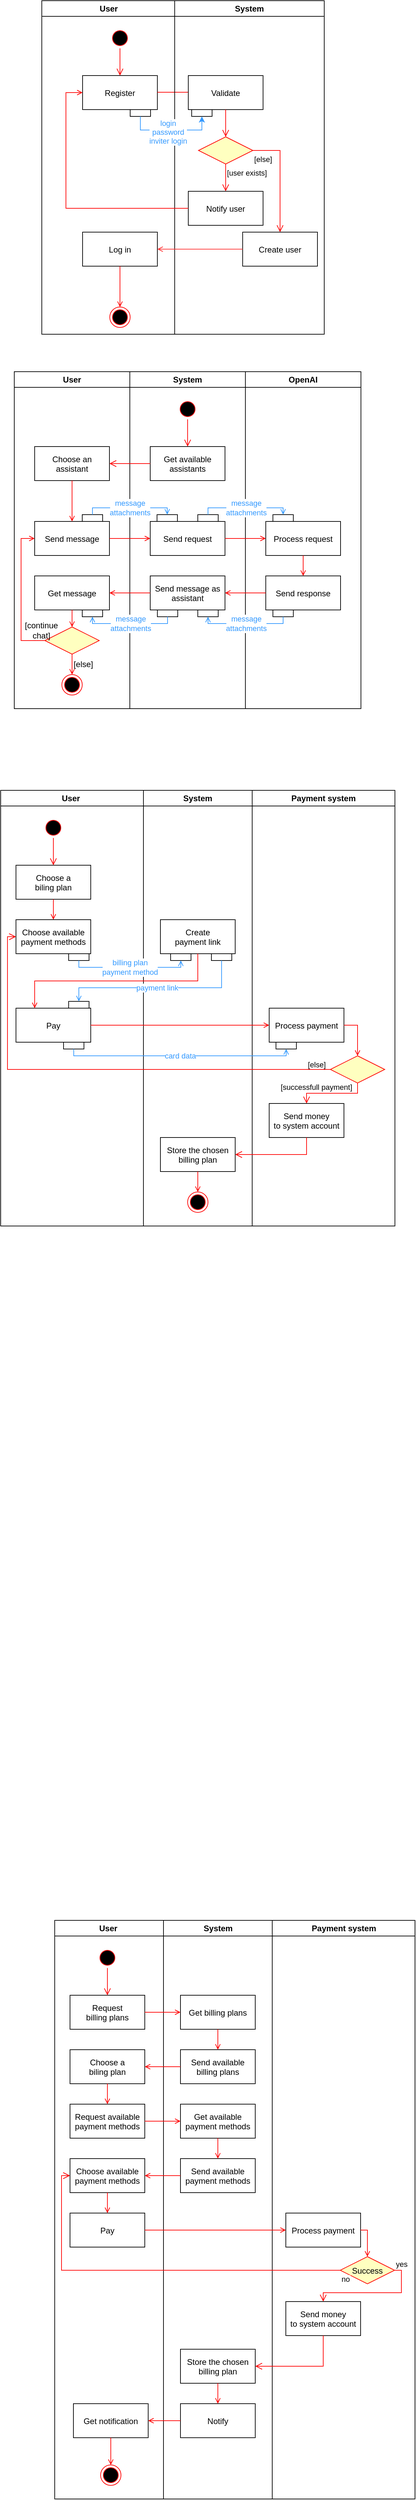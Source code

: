 <mxfile version="22.1.18" type="device">
  <diagram name="Page-1" id="e7e014a7-5840-1c2e-5031-d8a46d1fe8dd">
    <mxGraphModel dx="880" dy="-346" grid="1" gridSize="10" guides="1" tooltips="1" connect="1" arrows="1" fold="1" page="1" pageScale="1" pageWidth="1169" pageHeight="826" background="none" math="0" shadow="0">
      <root>
        <mxCell id="0" />
        <mxCell id="1" parent="0" />
        <mxCell id="gfUBth482DZoh4JY9FzU-120" value="User" style="swimlane;whiteSpace=wrap" parent="1" vertex="1">
          <mxGeometry x="220.5" y="860" width="195.5" height="490" as="geometry">
            <mxRectangle x="164.5" y="128" width="90" height="30" as="alternateBounds" />
          </mxGeometry>
        </mxCell>
        <mxCell id="gfUBth482DZoh4JY9FzU-121" value="" style="ellipse;shape=startState;fillColor=#000000;strokeColor=#ff0000;" parent="gfUBth482DZoh4JY9FzU-120" vertex="1">
          <mxGeometry x="100" y="40" width="30" height="30" as="geometry" />
        </mxCell>
        <mxCell id="gfUBth482DZoh4JY9FzU-122" value="" style="edgeStyle=elbowEdgeStyle;elbow=horizontal;verticalAlign=bottom;endArrow=open;endSize=8;strokeColor=#FF0000;endFill=1;rounded=0;exitX=0.5;exitY=1;exitDx=0;exitDy=0;" parent="gfUBth482DZoh4JY9FzU-120" source="gfUBth482DZoh4JY9FzU-121" target="gfUBth482DZoh4JY9FzU-123" edge="1">
          <mxGeometry x="100" y="40" as="geometry">
            <mxPoint x="115" y="110" as="targetPoint" />
          </mxGeometry>
        </mxCell>
        <mxCell id="gfUBth482DZoh4JY9FzU-123" value="Register" style="" parent="gfUBth482DZoh4JY9FzU-120" vertex="1">
          <mxGeometry x="60" y="110" width="110" height="50" as="geometry" />
        </mxCell>
        <mxCell id="gfUBth482DZoh4JY9FzU-124" value="Log in" style="" parent="gfUBth482DZoh4JY9FzU-120" vertex="1">
          <mxGeometry x="60" y="340" width="110" height="50" as="geometry" />
        </mxCell>
        <mxCell id="gfUBth482DZoh4JY9FzU-125" value="" style="endArrow=open;strokeColor=#FF0000;endFill=1;rounded=0;entryX=0;entryY=0.5;entryDx=0;entryDy=0;" parent="gfUBth482DZoh4JY9FzU-120" target="gfUBth482DZoh4JY9FzU-129" edge="1">
          <mxGeometry relative="1" as="geometry">
            <mxPoint x="170" y="134.5" as="sourcePoint" />
            <mxPoint x="300" y="134.5" as="targetPoint" />
            <Array as="points">
              <mxPoint x="235.5" y="134.5" />
            </Array>
          </mxGeometry>
        </mxCell>
        <mxCell id="gfUBth482DZoh4JY9FzU-126" value="" style="ellipse;shape=endState;fillColor=#000000;strokeColor=#ff0000" parent="gfUBth482DZoh4JY9FzU-120" vertex="1">
          <mxGeometry x="100" y="450" width="30" height="30" as="geometry" />
        </mxCell>
        <mxCell id="gfUBth482DZoh4JY9FzU-127" value="" style="endArrow=open;strokeColor=#FF0000;endFill=1;rounded=0;exitX=0.5;exitY=1;exitDx=0;exitDy=0;" parent="gfUBth482DZoh4JY9FzU-120" source="gfUBth482DZoh4JY9FzU-124" target="gfUBth482DZoh4JY9FzU-126" edge="1">
          <mxGeometry relative="1" as="geometry">
            <mxPoint x="115.5" y="420" as="sourcePoint" />
          </mxGeometry>
        </mxCell>
        <mxCell id="gfUBth482DZoh4JY9FzU-138" value="" style="rounded=0;whiteSpace=wrap;html=1;" parent="gfUBth482DZoh4JY9FzU-120" vertex="1">
          <mxGeometry x="130" y="160" width="30" height="10" as="geometry" />
        </mxCell>
        <mxCell id="gfUBth482DZoh4JY9FzU-128" value="System" style="swimlane;whiteSpace=wrap" parent="1" vertex="1">
          <mxGeometry x="416" y="860" width="220" height="490" as="geometry" />
        </mxCell>
        <mxCell id="gfUBth482DZoh4JY9FzU-129" value="Validate" style="" parent="gfUBth482DZoh4JY9FzU-128" vertex="1">
          <mxGeometry x="20" y="110" width="110" height="50" as="geometry" />
        </mxCell>
        <mxCell id="gfUBth482DZoh4JY9FzU-130" value="" style="rhombus;fillColor=#ffffc0;strokeColor=#ff0000;" parent="gfUBth482DZoh4JY9FzU-128" vertex="1">
          <mxGeometry x="35" y="200" width="80" height="40" as="geometry" />
        </mxCell>
        <mxCell id="gfUBth482DZoh4JY9FzU-131" value="[else]" style="edgeStyle=orthogonalEdgeStyle;elbow=horizontal;align=left;verticalAlign=top;endArrow=open;endSize=8;strokeColor=#FF0000;endFill=1;rounded=0;exitX=1;exitY=0.5;exitDx=0;exitDy=0;entryX=0.5;entryY=0;entryDx=0;entryDy=0;" parent="gfUBth482DZoh4JY9FzU-128" source="gfUBth482DZoh4JY9FzU-130" target="gfUBth482DZoh4JY9FzU-133" edge="1">
          <mxGeometry x="-1" relative="1" as="geometry">
            <mxPoint x="190" y="305" as="targetPoint" />
            <Array as="points">
              <mxPoint x="155" y="220" />
            </Array>
          </mxGeometry>
        </mxCell>
        <mxCell id="gfUBth482DZoh4JY9FzU-132" value="" style="edgeStyle=elbowEdgeStyle;elbow=horizontal;verticalAlign=bottom;endArrow=open;endSize=8;strokeColor=#FF0000;endFill=1;rounded=0;exitX=0.5;exitY=1;exitDx=0;exitDy=0;entryX=0.5;entryY=0;entryDx=0;entryDy=0;" parent="gfUBth482DZoh4JY9FzU-128" source="gfUBth482DZoh4JY9FzU-129" target="gfUBth482DZoh4JY9FzU-130" edge="1">
          <mxGeometry x="130" y="90" as="geometry">
            <mxPoint x="195.5" y="220" as="targetPoint" />
            <mxPoint x="147.5" y="135" as="sourcePoint" />
            <Array as="points" />
          </mxGeometry>
        </mxCell>
        <mxCell id="gfUBth482DZoh4JY9FzU-133" value="Create user" style="" parent="gfUBth482DZoh4JY9FzU-128" vertex="1">
          <mxGeometry x="100" y="340" width="110" height="50" as="geometry" />
        </mxCell>
        <mxCell id="gfUBth482DZoh4JY9FzU-134" value="[user exists]" style="edgeStyle=elbowEdgeStyle;elbow=horizontal;align=left;verticalAlign=top;endArrow=open;endSize=8;strokeColor=#FF0000;endFill=1;rounded=0;entryX=0.5;entryY=0;entryDx=0;entryDy=0;exitX=0.5;exitY=1;exitDx=0;exitDy=0;" parent="gfUBth482DZoh4JY9FzU-128" source="gfUBth482DZoh4JY9FzU-130" target="gfUBth482DZoh4JY9FzU-135" edge="1">
          <mxGeometry x="-1" relative="1" as="geometry">
            <mxPoint x="65.5" y="180" as="targetPoint" />
            <mxPoint x="85" y="280" as="sourcePoint" />
            <Array as="points">
              <mxPoint x="75" y="250" />
            </Array>
          </mxGeometry>
        </mxCell>
        <mxCell id="gfUBth482DZoh4JY9FzU-135" value="Notify user" style="" parent="gfUBth482DZoh4JY9FzU-128" vertex="1">
          <mxGeometry x="20" y="280" width="110" height="50" as="geometry" />
        </mxCell>
        <mxCell id="gfUBth482DZoh4JY9FzU-139" value="" style="rounded=0;whiteSpace=wrap;html=1;" parent="gfUBth482DZoh4JY9FzU-128" vertex="1">
          <mxGeometry x="25" y="160" width="30" height="10" as="geometry" />
        </mxCell>
        <mxCell id="gfUBth482DZoh4JY9FzU-137" style="edgeStyle=orthogonalEdgeStyle;rounded=0;orthogonalLoop=1;jettySize=auto;html=1;exitX=0;exitY=0.5;exitDx=0;exitDy=0;entryX=1;entryY=0.5;entryDx=0;entryDy=0;strokeColor=#FF3333;endArrow=open;endFill=0;" parent="1" source="gfUBth482DZoh4JY9FzU-133" target="gfUBth482DZoh4JY9FzU-124" edge="1">
          <mxGeometry relative="1" as="geometry" />
        </mxCell>
        <mxCell id="gfUBth482DZoh4JY9FzU-136" value="" style="edgeStyle=elbowEdgeStyle;elbow=horizontal;strokeColor=#FF0000;endArrow=open;endFill=1;rounded=0;exitX=0;exitY=0.5;exitDx=0;exitDy=0;entryX=0;entryY=0.5;entryDx=0;entryDy=0;" parent="1" source="gfUBth482DZoh4JY9FzU-135" target="gfUBth482DZoh4JY9FzU-123" edge="1">
          <mxGeometry width="100" height="100" relative="1" as="geometry">
            <mxPoint x="546.5" y="1180" as="sourcePoint" />
            <mxPoint x="416" y="1010" as="targetPoint" />
            <Array as="points">
              <mxPoint x="256" y="1070" />
            </Array>
          </mxGeometry>
        </mxCell>
        <mxCell id="gfUBth482DZoh4JY9FzU-141" value="" style="endArrow=classic;html=1;rounded=0;entryX=0.5;entryY=1;entryDx=0;entryDy=0;edgeStyle=orthogonalEdgeStyle;exitX=0.5;exitY=1;exitDx=0;exitDy=0;strokeColor=#3399FF;" parent="1" source="gfUBth482DZoh4JY9FzU-138" target="gfUBth482DZoh4JY9FzU-139" edge="1">
          <mxGeometry relative="1" as="geometry">
            <mxPoint x="390.5" y="1070" as="sourcePoint" />
            <mxPoint x="490.5" y="1070" as="targetPoint" />
            <Array as="points">
              <mxPoint x="366" y="1050" />
              <mxPoint x="456" y="1050" />
            </Array>
          </mxGeometry>
        </mxCell>
        <mxCell id="gfUBth482DZoh4JY9FzU-142" value="login&lt;br&gt;password&lt;br&gt;inviter login" style="edgeLabel;resizable=0;html=1;align=center;verticalAlign=middle;fontColor=#3399FF;" parent="gfUBth482DZoh4JY9FzU-141" connectable="0" vertex="1">
          <mxGeometry relative="1" as="geometry">
            <mxPoint x="-5" y="3" as="offset" />
          </mxGeometry>
        </mxCell>
        <mxCell id="gfUBth482DZoh4JY9FzU-149" value="User" style="swimlane;whiteSpace=wrap" parent="1" vertex="1">
          <mxGeometry x="180" y="1405" width="170" height="495" as="geometry">
            <mxRectangle x="164.5" y="128" width="90" height="30" as="alternateBounds" />
          </mxGeometry>
        </mxCell>
        <mxCell id="gfUBth482DZoh4JY9FzU-150" value="Choose an&#xa;assistant" style="" parent="gfUBth482DZoh4JY9FzU-149" vertex="1">
          <mxGeometry x="30" y="110" width="110" height="50" as="geometry" />
        </mxCell>
        <mxCell id="gfUBth482DZoh4JY9FzU-151" value="Send message" style="" parent="gfUBth482DZoh4JY9FzU-149" vertex="1">
          <mxGeometry x="30" y="220" width="110" height="50" as="geometry" />
        </mxCell>
        <mxCell id="gfUBth482DZoh4JY9FzU-152" value="" style="endArrow=open;strokeColor=#FF0000;endFill=1;rounded=0" parent="gfUBth482DZoh4JY9FzU-149" source="gfUBth482DZoh4JY9FzU-150" target="gfUBth482DZoh4JY9FzU-151" edge="1">
          <mxGeometry relative="1" as="geometry" />
        </mxCell>
        <mxCell id="gfUBth482DZoh4JY9FzU-153" value="Get message" style="" parent="gfUBth482DZoh4JY9FzU-149" vertex="1">
          <mxGeometry x="30" y="300" width="110" height="50" as="geometry" />
        </mxCell>
        <mxCell id="gfUBth482DZoh4JY9FzU-154" value="" style="endArrow=open;strokeColor=#FF0000;endFill=1;rounded=0;exitX=0;exitY=0.5;exitDx=0;exitDy=0;entryX=0;entryY=0.5;entryDx=0;entryDy=0;edgeStyle=orthogonalEdgeStyle;" parent="gfUBth482DZoh4JY9FzU-149" source="4h8BEqm_R4JHtVqycVa3-3" target="gfUBth482DZoh4JY9FzU-151" edge="1">
          <mxGeometry relative="1" as="geometry">
            <mxPoint x="215" y="380" as="sourcePoint" />
            <mxPoint x="5" y="380" as="targetPoint" />
            <Array as="points">
              <mxPoint x="10" y="395" />
              <mxPoint x="10" y="245" />
            </Array>
          </mxGeometry>
        </mxCell>
        <mxCell id="gfUBth482DZoh4JY9FzU-155" value="" style="ellipse;shape=endState;fillColor=#000000;strokeColor=#ff0000" parent="gfUBth482DZoh4JY9FzU-149" vertex="1">
          <mxGeometry x="70" y="445" width="30" height="30" as="geometry" />
        </mxCell>
        <mxCell id="gfUBth482DZoh4JY9FzU-156" value="" style="endArrow=open;strokeColor=#FF0000;endFill=1;rounded=0;exitX=0.5;exitY=1;exitDx=0;exitDy=0;entryX=0.5;entryY=0;entryDx=0;entryDy=0;" parent="gfUBth482DZoh4JY9FzU-149" source="gfUBth482DZoh4JY9FzU-153" target="4h8BEqm_R4JHtVqycVa3-3" edge="1">
          <mxGeometry relative="1" as="geometry">
            <mxPoint x="610" y="345" as="sourcePoint" />
            <mxPoint x="85" y="410" as="targetPoint" />
          </mxGeometry>
        </mxCell>
        <mxCell id="gfUBth482DZoh4JY9FzU-172" value="" style="rounded=0;whiteSpace=wrap;html=1;" parent="gfUBth482DZoh4JY9FzU-149" vertex="1">
          <mxGeometry x="100" y="210" width="30" height="10" as="geometry" />
        </mxCell>
        <mxCell id="gfUBth482DZoh4JY9FzU-179" value="" style="rounded=0;whiteSpace=wrap;html=1;" parent="gfUBth482DZoh4JY9FzU-149" vertex="1">
          <mxGeometry x="100" y="350" width="30" height="10" as="geometry" />
        </mxCell>
        <mxCell id="4h8BEqm_R4JHtVqycVa3-3" value="" style="rhombus;fillColor=#ffffc0;strokeColor=#ff0000;" parent="gfUBth482DZoh4JY9FzU-149" vertex="1">
          <mxGeometry x="45" y="375" width="80" height="40" as="geometry" />
        </mxCell>
        <mxCell id="4h8BEqm_R4JHtVqycVa3-4" value="[continue chat]" style="text;html=1;strokeColor=none;fillColor=none;align=center;verticalAlign=middle;whiteSpace=wrap;rounded=0;" parent="gfUBth482DZoh4JY9FzU-149" vertex="1">
          <mxGeometry x="10" y="365" width="60" height="30" as="geometry" />
        </mxCell>
        <mxCell id="4h8BEqm_R4JHtVqycVa3-5" value="&amp;nbsp;[else]" style="text;html=1;strokeColor=none;fillColor=none;align=center;verticalAlign=middle;whiteSpace=wrap;rounded=0;" parent="gfUBth482DZoh4JY9FzU-149" vertex="1">
          <mxGeometry x="70" y="415" width="60" height="30" as="geometry" />
        </mxCell>
        <mxCell id="4h8BEqm_R4JHtVqycVa3-6" value="" style="endArrow=open;strokeColor=#FF0000;endFill=1;rounded=0;exitX=0.5;exitY=1;exitDx=0;exitDy=0;entryX=0.5;entryY=0;entryDx=0;entryDy=0;" parent="gfUBth482DZoh4JY9FzU-149" source="4h8BEqm_R4JHtVqycVa3-3" target="gfUBth482DZoh4JY9FzU-155" edge="1">
          <mxGeometry relative="1" as="geometry">
            <mxPoint x="95" y="360" as="sourcePoint" />
            <mxPoint x="95" y="385" as="targetPoint" />
          </mxGeometry>
        </mxCell>
        <mxCell id="gfUBth482DZoh4JY9FzU-157" value="System" style="swimlane;whiteSpace=wrap" parent="1" vertex="1">
          <mxGeometry x="350" y="1405" width="170" height="495" as="geometry" />
        </mxCell>
        <mxCell id="gfUBth482DZoh4JY9FzU-158" value="" style="ellipse;shape=startState;fillColor=#000000;strokeColor=#ff0000;" parent="gfUBth482DZoh4JY9FzU-157" vertex="1">
          <mxGeometry x="70" y="40" width="30" height="30" as="geometry" />
        </mxCell>
        <mxCell id="gfUBth482DZoh4JY9FzU-159" value="" style="edgeStyle=elbowEdgeStyle;elbow=horizontal;verticalAlign=bottom;endArrow=open;endSize=8;strokeColor=#FF0000;endFill=1;rounded=0" parent="gfUBth482DZoh4JY9FzU-157" source="gfUBth482DZoh4JY9FzU-158" target="gfUBth482DZoh4JY9FzU-160" edge="1">
          <mxGeometry x="40" y="20" as="geometry">
            <mxPoint x="65" y="90" as="targetPoint" />
          </mxGeometry>
        </mxCell>
        <mxCell id="gfUBth482DZoh4JY9FzU-160" value="Get available&#xa;assistants" style="" parent="gfUBth482DZoh4JY9FzU-157" vertex="1">
          <mxGeometry x="30" y="110" width="110" height="50" as="geometry" />
        </mxCell>
        <mxCell id="gfUBth482DZoh4JY9FzU-161" value="Send request" style="" parent="gfUBth482DZoh4JY9FzU-157" vertex="1">
          <mxGeometry x="30" y="220" width="110" height="50" as="geometry" />
        </mxCell>
        <mxCell id="gfUBth482DZoh4JY9FzU-162" value="Send message as&#xa;assistant" style="" parent="gfUBth482DZoh4JY9FzU-157" vertex="1">
          <mxGeometry x="30" y="300" width="110" height="50" as="geometry" />
        </mxCell>
        <mxCell id="gfUBth482DZoh4JY9FzU-173" value="" style="rounded=0;whiteSpace=wrap;html=1;" parent="gfUBth482DZoh4JY9FzU-157" vertex="1">
          <mxGeometry x="40" y="210" width="30" height="10" as="geometry" />
        </mxCell>
        <mxCell id="gfUBth482DZoh4JY9FzU-174" value="" style="rounded=0;whiteSpace=wrap;html=1;" parent="gfUBth482DZoh4JY9FzU-157" vertex="1">
          <mxGeometry x="100" y="210" width="30" height="10" as="geometry" />
        </mxCell>
        <mxCell id="gfUBth482DZoh4JY9FzU-177" value="" style="rounded=0;whiteSpace=wrap;html=1;" parent="gfUBth482DZoh4JY9FzU-157" vertex="1">
          <mxGeometry x="100" y="350" width="30" height="10" as="geometry" />
        </mxCell>
        <mxCell id="gfUBth482DZoh4JY9FzU-178" value="" style="rounded=0;whiteSpace=wrap;html=1;" parent="gfUBth482DZoh4JY9FzU-157" vertex="1">
          <mxGeometry x="40.5" y="350" width="30" height="10" as="geometry" />
        </mxCell>
        <mxCell id="gfUBth482DZoh4JY9FzU-163" value="OpenAI" style="swimlane;whiteSpace=wrap" parent="1" vertex="1">
          <mxGeometry x="520" y="1405" width="170" height="495" as="geometry" />
        </mxCell>
        <mxCell id="gfUBth482DZoh4JY9FzU-164" value="Process request" style="" parent="gfUBth482DZoh4JY9FzU-163" vertex="1">
          <mxGeometry x="30" y="220" width="110" height="50" as="geometry" />
        </mxCell>
        <mxCell id="gfUBth482DZoh4JY9FzU-165" value="Send response" style="" parent="gfUBth482DZoh4JY9FzU-163" vertex="1">
          <mxGeometry x="30" y="300" width="110" height="50" as="geometry" />
        </mxCell>
        <mxCell id="gfUBth482DZoh4JY9FzU-166" value="" style="endArrow=open;strokeColor=#FF0000;endFill=1;rounded=0;exitX=0.5;exitY=1;exitDx=0;exitDy=0;" parent="gfUBth482DZoh4JY9FzU-163" source="gfUBth482DZoh4JY9FzU-164" edge="1">
          <mxGeometry relative="1" as="geometry">
            <mxPoint x="84.5" y="280" as="sourcePoint" />
            <mxPoint x="85" y="300" as="targetPoint" />
          </mxGeometry>
        </mxCell>
        <mxCell id="gfUBth482DZoh4JY9FzU-175" value="" style="rounded=0;whiteSpace=wrap;html=1;" parent="gfUBth482DZoh4JY9FzU-163" vertex="1">
          <mxGeometry x="40.5" y="210" width="30" height="10" as="geometry" />
        </mxCell>
        <mxCell id="gfUBth482DZoh4JY9FzU-176" value="" style="rounded=0;whiteSpace=wrap;html=1;" parent="gfUBth482DZoh4JY9FzU-163" vertex="1">
          <mxGeometry x="40.5" y="350" width="30" height="10" as="geometry" />
        </mxCell>
        <mxCell id="gfUBth482DZoh4JY9FzU-167" value="" style="endArrow=none;strokeColor=#FF0000;endFill=0;rounded=0;startArrow=open;startFill=0;entryX=0;entryY=0.5;entryDx=0;entryDy=0;exitX=1;exitY=0.5;exitDx=0;exitDy=0;" parent="1" source="gfUBth482DZoh4JY9FzU-153" target="gfUBth482DZoh4JY9FzU-162" edge="1">
          <mxGeometry relative="1" as="geometry" />
        </mxCell>
        <mxCell id="gfUBth482DZoh4JY9FzU-168" value="" style="edgeStyle=elbowEdgeStyle;elbow=horizontal;verticalAlign=bottom;endArrow=open;endSize=8;strokeColor=#FF0000;endFill=1;rounded=0;exitX=0;exitY=0.5;exitDx=0;exitDy=0;entryX=1;entryY=0.5;entryDx=0;entryDy=0;" parent="1" source="gfUBth482DZoh4JY9FzU-160" target="gfUBth482DZoh4JY9FzU-150" edge="1">
          <mxGeometry x="240" y="2200" as="geometry">
            <mxPoint x="340" y="1545" as="targetPoint" />
            <mxPoint x="265" y="1475" as="sourcePoint" />
          </mxGeometry>
        </mxCell>
        <mxCell id="gfUBth482DZoh4JY9FzU-169" value="" style="endArrow=open;strokeColor=#FF0000;endFill=1;rounded=0;exitX=1;exitY=0.5;exitDx=0;exitDy=0;entryX=0;entryY=0.5;entryDx=0;entryDy=0;" parent="1" source="gfUBth482DZoh4JY9FzU-151" target="gfUBth482DZoh4JY9FzU-161" edge="1">
          <mxGeometry relative="1" as="geometry" />
        </mxCell>
        <mxCell id="gfUBth482DZoh4JY9FzU-170" value="" style="endArrow=open;strokeColor=#FF0000;endFill=1;rounded=0;entryX=0;entryY=0.5;entryDx=0;entryDy=0;exitX=1;exitY=0.5;exitDx=0;exitDy=0;" parent="1" source="gfUBth482DZoh4JY9FzU-161" target="gfUBth482DZoh4JY9FzU-164" edge="1">
          <mxGeometry relative="1" as="geometry">
            <mxPoint x="580" y="1650" as="targetPoint" />
          </mxGeometry>
        </mxCell>
        <mxCell id="gfUBth482DZoh4JY9FzU-171" value="" style="endArrow=open;strokeColor=#FF0000;endFill=1;rounded=0;exitX=0;exitY=0.5;exitDx=0;exitDy=0;entryX=1;entryY=0.5;entryDx=0;entryDy=0;" parent="1" source="gfUBth482DZoh4JY9FzU-165" target="gfUBth482DZoh4JY9FzU-162" edge="1">
          <mxGeometry relative="1" as="geometry" />
        </mxCell>
        <mxCell id="gfUBth482DZoh4JY9FzU-182" value="" style="endArrow=open;html=1;rounded=0;endFill=0;strokeColor=#3399FF;edgeStyle=orthogonalEdgeStyle;exitX=0.5;exitY=0;exitDx=0;exitDy=0;entryX=0.5;entryY=0;entryDx=0;entryDy=0;" parent="1" source="gfUBth482DZoh4JY9FzU-172" target="gfUBth482DZoh4JY9FzU-173" edge="1">
          <mxGeometry relative="1" as="geometry">
            <mxPoint x="300.5" y="1585" as="sourcePoint" />
            <mxPoint x="400.5" y="1585" as="targetPoint" />
          </mxGeometry>
        </mxCell>
        <mxCell id="gfUBth482DZoh4JY9FzU-183" value="message&lt;br&gt;attachments" style="edgeLabel;resizable=0;html=1;align=center;verticalAlign=middle;fontColor=#3399FF;" parent="gfUBth482DZoh4JY9FzU-182" connectable="0" vertex="1">
          <mxGeometry relative="1" as="geometry" />
        </mxCell>
        <mxCell id="gfUBth482DZoh4JY9FzU-184" value="" style="endArrow=open;html=1;rounded=0;endFill=0;strokeColor=#3399FF;edgeStyle=orthogonalEdgeStyle;exitX=0.5;exitY=0;exitDx=0;exitDy=0;entryX=0.5;entryY=0;entryDx=0;entryDy=0;" parent="1" source="gfUBth482DZoh4JY9FzU-174" target="gfUBth482DZoh4JY9FzU-175" edge="1">
          <mxGeometry relative="1" as="geometry">
            <mxPoint x="465" y="1595" as="sourcePoint" />
            <mxPoint x="575" y="1595" as="targetPoint" />
          </mxGeometry>
        </mxCell>
        <mxCell id="gfUBth482DZoh4JY9FzU-185" value="message&lt;br&gt;attachments" style="edgeLabel;resizable=0;html=1;align=center;verticalAlign=middle;fontColor=#3399FF;" parent="gfUBth482DZoh4JY9FzU-184" connectable="0" vertex="1">
          <mxGeometry relative="1" as="geometry" />
        </mxCell>
        <mxCell id="gfUBth482DZoh4JY9FzU-186" value="" style="endArrow=none;html=1;rounded=0;endFill=0;strokeColor=#3399FF;edgeStyle=orthogonalEdgeStyle;startArrow=open;startFill=0;entryX=0.5;entryY=1;entryDx=0;entryDy=0;exitX=0.5;exitY=1;exitDx=0;exitDy=0;" parent="1" source="gfUBth482DZoh4JY9FzU-177" target="gfUBth482DZoh4JY9FzU-176" edge="1">
          <mxGeometry relative="1" as="geometry">
            <mxPoint x="470.5" y="1795" as="sourcePoint" />
            <mxPoint x="570.5" y="1795" as="targetPoint" />
          </mxGeometry>
        </mxCell>
        <mxCell id="gfUBth482DZoh4JY9FzU-187" value="message&lt;br&gt;attachments" style="edgeLabel;resizable=0;html=1;align=center;verticalAlign=middle;fontColor=#3399FF;" parent="gfUBth482DZoh4JY9FzU-186" connectable="0" vertex="1">
          <mxGeometry relative="1" as="geometry" />
        </mxCell>
        <mxCell id="gfUBth482DZoh4JY9FzU-180" value="" style="endArrow=none;html=1;rounded=0;endFill=0;strokeColor=#3399FF;edgeStyle=orthogonalEdgeStyle;startArrow=open;startFill=0;entryX=0.5;entryY=1;entryDx=0;entryDy=0;exitX=0.5;exitY=1;exitDx=0;exitDy=0;" parent="1" source="gfUBth482DZoh4JY9FzU-179" target="gfUBth482DZoh4JY9FzU-178" edge="1">
          <mxGeometry relative="1" as="geometry">
            <mxPoint x="290" y="1795" as="sourcePoint" />
            <mxPoint x="390" y="1795" as="targetPoint" />
          </mxGeometry>
        </mxCell>
        <mxCell id="gfUBth482DZoh4JY9FzU-181" value="message&lt;br&gt;attachments" style="edgeLabel;resizable=0;html=1;align=center;verticalAlign=middle;fontColor=#3399FF;" parent="gfUBth482DZoh4JY9FzU-180" connectable="0" vertex="1">
          <mxGeometry relative="1" as="geometry" />
        </mxCell>
        <mxCell id="gfUBth482DZoh4JY9FzU-259" value="User " style="swimlane;whiteSpace=wrap" parent="1" vertex="1">
          <mxGeometry x="239.5" y="3680" width="160" height="850" as="geometry">
            <mxRectangle x="164.5" y="128" width="90" height="30" as="alternateBounds" />
          </mxGeometry>
        </mxCell>
        <mxCell id="gfUBth482DZoh4JY9FzU-260" value="Request&#xa;billing plans" style="" parent="gfUBth482DZoh4JY9FzU-259" vertex="1">
          <mxGeometry x="22.5" y="110" width="110" height="50" as="geometry" />
        </mxCell>
        <mxCell id="gfUBth482DZoh4JY9FzU-261" value="Choose a&#xa;biling plan" style="" parent="gfUBth482DZoh4JY9FzU-259" vertex="1">
          <mxGeometry x="22.5" y="190" width="110" height="50" as="geometry" />
        </mxCell>
        <mxCell id="gfUBth482DZoh4JY9FzU-262" value="Request available&#xa;payment methods" style="" parent="gfUBth482DZoh4JY9FzU-259" vertex="1">
          <mxGeometry x="22.5" y="270" width="110" height="50" as="geometry" />
        </mxCell>
        <mxCell id="gfUBth482DZoh4JY9FzU-263" value="" style="endArrow=open;strokeColor=#FF0000;endFill=1;rounded=0" parent="gfUBth482DZoh4JY9FzU-259" source="gfUBth482DZoh4JY9FzU-261" target="gfUBth482DZoh4JY9FzU-262" edge="1">
          <mxGeometry relative="1" as="geometry" />
        </mxCell>
        <mxCell id="gfUBth482DZoh4JY9FzU-264" value="" style="edgeStyle=elbowEdgeStyle;elbow=horizontal;verticalAlign=bottom;endArrow=open;endSize=8;strokeColor=#FF0000;endFill=1;rounded=0;entryX=0.5;entryY=0;entryDx=0;entryDy=0;exitX=0.5;exitY=1;exitDx=0;exitDy=0;" parent="gfUBth482DZoh4JY9FzU-259" source="gfUBth482DZoh4JY9FzU-265" target="gfUBth482DZoh4JY9FzU-260" edge="1">
          <mxGeometry x="320" y="20" as="geometry">
            <mxPoint x="77.5" y="110" as="targetPoint" />
          </mxGeometry>
        </mxCell>
        <mxCell id="gfUBth482DZoh4JY9FzU-265" value="" style="ellipse;shape=startState;fillColor=#000000;strokeColor=#ff0000;" parent="gfUBth482DZoh4JY9FzU-259" vertex="1">
          <mxGeometry x="62.5" y="40" width="30" height="30" as="geometry" />
        </mxCell>
        <mxCell id="gfUBth482DZoh4JY9FzU-266" value="Choose available&#xa;payment methods" style="" parent="gfUBth482DZoh4JY9FzU-259" vertex="1">
          <mxGeometry x="22.5" y="350" width="110" height="50" as="geometry" />
        </mxCell>
        <mxCell id="gfUBth482DZoh4JY9FzU-267" value="Pay" style="" parent="gfUBth482DZoh4JY9FzU-259" vertex="1">
          <mxGeometry x="22.5" y="430" width="110" height="50" as="geometry" />
        </mxCell>
        <mxCell id="gfUBth482DZoh4JY9FzU-268" value="" style="endArrow=open;strokeColor=#FF0000;endFill=1;rounded=0;exitX=0.5;exitY=1;exitDx=0;exitDy=0;entryX=0.5;entryY=0;entryDx=0;entryDy=0;" parent="gfUBth482DZoh4JY9FzU-259" source="gfUBth482DZoh4JY9FzU-266" target="gfUBth482DZoh4JY9FzU-267" edge="1">
          <mxGeometry relative="1" as="geometry">
            <mxPoint x="87.5" y="250" as="sourcePoint" />
            <mxPoint x="87.5" y="280" as="targetPoint" />
          </mxGeometry>
        </mxCell>
        <mxCell id="gfUBth482DZoh4JY9FzU-269" value="Get notification" style="" parent="gfUBth482DZoh4JY9FzU-259" vertex="1">
          <mxGeometry x="27.5" y="710" width="110" height="50" as="geometry" />
        </mxCell>
        <mxCell id="gfUBth482DZoh4JY9FzU-270" value="" style="ellipse;shape=endState;fillColor=#000000;strokeColor=#ff0000" parent="gfUBth482DZoh4JY9FzU-259" vertex="1">
          <mxGeometry x="67.5" y="800" width="30" height="30" as="geometry" />
        </mxCell>
        <mxCell id="gfUBth482DZoh4JY9FzU-271" value="" style="endArrow=open;strokeColor=#FF0000;endFill=1;rounded=0;entryX=0.5;entryY=0;entryDx=0;entryDy=0;exitX=0.5;exitY=1;exitDx=0;exitDy=0;" parent="gfUBth482DZoh4JY9FzU-259" source="gfUBth482DZoh4JY9FzU-269" target="gfUBth482DZoh4JY9FzU-270" edge="1">
          <mxGeometry relative="1" as="geometry">
            <mxPoint x="77.5" y="780" as="sourcePoint" />
            <mxPoint x="82.5" y="820" as="targetPoint" />
          </mxGeometry>
        </mxCell>
        <mxCell id="gfUBth482DZoh4JY9FzU-272" value="System" style="swimlane;whiteSpace=wrap" parent="1" vertex="1">
          <mxGeometry x="399.5" y="3680" width="160" height="850" as="geometry" />
        </mxCell>
        <mxCell id="gfUBth482DZoh4JY9FzU-273" value="Get billing plans" style="" parent="gfUBth482DZoh4JY9FzU-272" vertex="1">
          <mxGeometry x="25" y="110" width="110" height="50" as="geometry" />
        </mxCell>
        <mxCell id="gfUBth482DZoh4JY9FzU-274" value="Send available&#xa;billing plans" style="" parent="gfUBth482DZoh4JY9FzU-272" vertex="1">
          <mxGeometry x="25" y="190" width="110" height="50" as="geometry" />
        </mxCell>
        <mxCell id="gfUBth482DZoh4JY9FzU-275" value="" style="endArrow=open;strokeColor=#FF0000;endFill=1;rounded=0" parent="gfUBth482DZoh4JY9FzU-272" source="gfUBth482DZoh4JY9FzU-273" target="gfUBth482DZoh4JY9FzU-274" edge="1">
          <mxGeometry relative="1" as="geometry" />
        </mxCell>
        <mxCell id="gfUBth482DZoh4JY9FzU-276" value="Get available&#xa;payment methods" style="" parent="gfUBth482DZoh4JY9FzU-272" vertex="1">
          <mxGeometry x="25" y="270" width="110" height="50" as="geometry" />
        </mxCell>
        <mxCell id="gfUBth482DZoh4JY9FzU-277" value="Send available&#xa;payment methods" style="" parent="gfUBth482DZoh4JY9FzU-272" vertex="1">
          <mxGeometry x="25" y="350" width="110" height="50" as="geometry" />
        </mxCell>
        <mxCell id="gfUBth482DZoh4JY9FzU-278" value="" style="endArrow=open;strokeColor=#FF0000;endFill=1;rounded=0;exitX=0.5;exitY=1;exitDx=0;exitDy=0;entryX=0.5;entryY=0;entryDx=0;entryDy=0;" parent="gfUBth482DZoh4JY9FzU-272" source="gfUBth482DZoh4JY9FzU-276" target="gfUBth482DZoh4JY9FzU-277" edge="1">
          <mxGeometry relative="1" as="geometry">
            <mxPoint x="-75" y="305" as="sourcePoint" />
            <mxPoint x="35" y="305" as="targetPoint" />
          </mxGeometry>
        </mxCell>
        <mxCell id="gfUBth482DZoh4JY9FzU-279" value="Store the chosen&#xa;billing plan" style="" parent="gfUBth482DZoh4JY9FzU-272" vertex="1">
          <mxGeometry x="25" y="630" width="110" height="50" as="geometry" />
        </mxCell>
        <mxCell id="gfUBth482DZoh4JY9FzU-280" value="Notify" style="" parent="gfUBth482DZoh4JY9FzU-272" vertex="1">
          <mxGeometry x="25" y="710" width="110" height="50" as="geometry" />
        </mxCell>
        <mxCell id="gfUBth482DZoh4JY9FzU-281" value="" style="endArrow=open;strokeColor=#FF0000;endFill=1;rounded=0;exitX=0.5;exitY=1;exitDx=0;exitDy=0;entryX=0.5;entryY=0;entryDx=0;entryDy=0;" parent="gfUBth482DZoh4JY9FzU-272" source="gfUBth482DZoh4JY9FzU-279" target="gfUBth482DZoh4JY9FzU-280" edge="1">
          <mxGeometry relative="1" as="geometry">
            <mxPoint x="90" y="330" as="sourcePoint" />
            <mxPoint x="90" y="355" as="targetPoint" />
          </mxGeometry>
        </mxCell>
        <mxCell id="gfUBth482DZoh4JY9FzU-282" value="" style="endArrow=none;strokeColor=#FF0000;endFill=0;rounded=0;exitX=1;exitY=0.5;exitDx=0;exitDy=0;entryX=0;entryY=0.5;entryDx=0;entryDy=0;startArrow=open;startFill=0;" parent="1" source="gfUBth482DZoh4JY9FzU-261" target="gfUBth482DZoh4JY9FzU-274" edge="1">
          <mxGeometry relative="1" as="geometry" />
        </mxCell>
        <mxCell id="gfUBth482DZoh4JY9FzU-283" value="" style="edgeStyle=elbowEdgeStyle;elbow=horizontal;strokeColor=#FF0000;endArrow=open;endFill=1;rounded=0;entryX=0;entryY=0.5;entryDx=0;entryDy=0;exitX=1;exitY=0.5;exitDx=0;exitDy=0;" parent="1" source="gfUBth482DZoh4JY9FzU-260" target="gfUBth482DZoh4JY9FzU-273" edge="1">
          <mxGeometry width="100" height="100" relative="1" as="geometry">
            <mxPoint x="399.5" y="3970" as="sourcePoint" />
            <mxPoint x="499.5" y="3870" as="targetPoint" />
            <Array as="points" />
          </mxGeometry>
        </mxCell>
        <mxCell id="gfUBth482DZoh4JY9FzU-284" value="" style="endArrow=open;strokeColor=#FF0000;endFill=1;rounded=0;exitX=1;exitY=0.5;exitDx=0;exitDy=0;entryX=0;entryY=0.5;entryDx=0;entryDy=0;" parent="1" source="gfUBth482DZoh4JY9FzU-262" target="gfUBth482DZoh4JY9FzU-276" edge="1">
          <mxGeometry relative="1" as="geometry" />
        </mxCell>
        <mxCell id="gfUBth482DZoh4JY9FzU-285" value="Payment system" style="swimlane;whiteSpace=wrap" parent="1" vertex="1">
          <mxGeometry x="559.5" y="3680" width="210" height="850" as="geometry" />
        </mxCell>
        <mxCell id="gfUBth482DZoh4JY9FzU-290" value="Success" style="rhombus;fillColor=#ffffc0;strokeColor=#ff0000;" parent="gfUBth482DZoh4JY9FzU-285" vertex="1">
          <mxGeometry x="100" y="494" width="80" height="40" as="geometry" />
        </mxCell>
        <mxCell id="gfUBth482DZoh4JY9FzU-291" value="yes" style="edgeStyle=orthogonalEdgeStyle;elbow=horizontal;align=left;verticalAlign=bottom;endArrow=open;endSize=8;strokeColor=#FF0000;exitX=1;exitY=0.5;endFill=1;rounded=0;exitDx=0;exitDy=0;entryX=0.5;entryY=0;entryDx=0;entryDy=0;" parent="gfUBth482DZoh4JY9FzU-285" source="gfUBth482DZoh4JY9FzU-290" target="gfUBth482DZoh4JY9FzU-296" edge="1">
          <mxGeometry x="-1" relative="1" as="geometry">
            <mxPoint x="250" y="690" as="targetPoint" />
          </mxGeometry>
        </mxCell>
        <mxCell id="gfUBth482DZoh4JY9FzU-294" value="Process payment" style="" parent="gfUBth482DZoh4JY9FzU-285" vertex="1">
          <mxGeometry x="20" y="430" width="110" height="50" as="geometry" />
        </mxCell>
        <mxCell id="gfUBth482DZoh4JY9FzU-295" value="" style="endArrow=open;strokeColor=#FF0000;endFill=1;rounded=0;exitX=1;exitY=0.5;exitDx=0;exitDy=0;entryX=0.5;entryY=0;entryDx=0;entryDy=0;edgeStyle=orthogonalEdgeStyle;" parent="gfUBth482DZoh4JY9FzU-285" source="gfUBth482DZoh4JY9FzU-294" target="gfUBth482DZoh4JY9FzU-290" edge="1">
          <mxGeometry relative="1" as="geometry">
            <mxPoint x="-360" y="465" as="sourcePoint" />
            <mxPoint x="30" y="465" as="targetPoint" />
          </mxGeometry>
        </mxCell>
        <mxCell id="gfUBth482DZoh4JY9FzU-296" value="Send money&#xa;to system account" style="" parent="gfUBth482DZoh4JY9FzU-285" vertex="1">
          <mxGeometry x="20" y="560" width="110" height="50" as="geometry" />
        </mxCell>
        <mxCell id="gfUBth482DZoh4JY9FzU-297" value="" style="endArrow=open;strokeColor=#FF0000;endFill=1;rounded=0;exitX=1;exitY=0.5;exitDx=0;exitDy=0;entryX=0;entryY=0.5;entryDx=0;entryDy=0;" parent="1" source="gfUBth482DZoh4JY9FzU-267" target="gfUBth482DZoh4JY9FzU-294" edge="1">
          <mxGeometry relative="1" as="geometry">
            <mxPoint x="479.5" y="4134.5" as="sourcePoint" />
            <mxPoint x="589.5" y="4134.5" as="targetPoint" />
          </mxGeometry>
        </mxCell>
        <mxCell id="gfUBth482DZoh4JY9FzU-298" value="no" style="edgeStyle=orthogonalEdgeStyle;elbow=horizontal;align=left;verticalAlign=top;endArrow=open;endSize=8;strokeColor=#FF0000;endFill=1;rounded=0;exitX=0;exitY=0.5;exitDx=0;exitDy=0;entryX=0;entryY=0.5;entryDx=0;entryDy=0;" parent="1" source="gfUBth482DZoh4JY9FzU-290" target="gfUBth482DZoh4JY9FzU-266" edge="1">
          <mxGeometry x="-1" relative="1" as="geometry">
            <mxPoint x="439.5" y="4210" as="targetPoint" />
            <Array as="points">
              <mxPoint x="249.5" y="4194" />
              <mxPoint x="249.5" y="4055" />
            </Array>
          </mxGeometry>
        </mxCell>
        <mxCell id="gfUBth482DZoh4JY9FzU-299" value="" style="edgeStyle=orthogonalEdgeStyle;elbow=horizontal;align=left;verticalAlign=top;endArrow=open;endSize=8;strokeColor=#FF0000;endFill=1;rounded=0;entryX=1;entryY=0.5;entryDx=0;entryDy=0;exitX=0.5;exitY=1;exitDx=0;exitDy=0;" parent="1" source="gfUBth482DZoh4JY9FzU-296" target="gfUBth482DZoh4JY9FzU-279" edge="1">
          <mxGeometry x="-1" relative="1" as="geometry">
            <mxPoint x="939.5" y="4315" as="targetPoint" />
            <mxPoint x="929.5" y="4204" as="sourcePoint" />
          </mxGeometry>
        </mxCell>
        <mxCell id="gfUBth482DZoh4JY9FzU-300" value="" style="endArrow=none;strokeColor=#FF0000;endFill=0;rounded=0;exitX=1;exitY=0.5;exitDx=0;exitDy=0;entryX=0;entryY=0.5;entryDx=0;entryDy=0;startArrow=open;startFill=0;" parent="1" source="gfUBth482DZoh4JY9FzU-269" target="gfUBth482DZoh4JY9FzU-280" edge="1">
          <mxGeometry relative="1" as="geometry">
            <mxPoint x="434.5" y="4414.5" as="sourcePoint" />
            <mxPoint x="544.5" y="4414.5" as="targetPoint" />
          </mxGeometry>
        </mxCell>
        <mxCell id="gfUBth482DZoh4JY9FzU-301" value="" style="endArrow=none;strokeColor=#FF0000;endFill=0;rounded=0;exitX=1;exitY=0.5;exitDx=0;exitDy=0;entryX=0;entryY=0.5;entryDx=0;entryDy=0;startArrow=open;startFill=0;" parent="1" source="gfUBth482DZoh4JY9FzU-266" target="gfUBth482DZoh4JY9FzU-277" edge="1">
          <mxGeometry relative="1" as="geometry">
            <mxPoint x="429.5" y="4050" as="sourcePoint" />
            <mxPoint x="539.5" y="4050" as="targetPoint" />
          </mxGeometry>
        </mxCell>
        <mxCell id="gfUBth482DZoh4JY9FzU-343" value="User " style="swimlane;whiteSpace=wrap" parent="1" vertex="1">
          <mxGeometry x="160" y="2020" width="210" height="640" as="geometry">
            <mxRectangle x="164.5" y="128" width="90" height="30" as="alternateBounds" />
          </mxGeometry>
        </mxCell>
        <mxCell id="gfUBth482DZoh4JY9FzU-344" value="Choose a&#xa;biling plan" style="" parent="gfUBth482DZoh4JY9FzU-343" vertex="1">
          <mxGeometry x="22.5" y="110" width="110" height="50" as="geometry" />
        </mxCell>
        <mxCell id="gfUBth482DZoh4JY9FzU-345" value="" style="endArrow=open;strokeColor=#FF0000;endFill=1;rounded=0" parent="gfUBth482DZoh4JY9FzU-343" source="gfUBth482DZoh4JY9FzU-344" target="gfUBth482DZoh4JY9FzU-348" edge="1">
          <mxGeometry relative="1" as="geometry">
            <mxPoint x="77.5" y="270" as="targetPoint" />
          </mxGeometry>
        </mxCell>
        <mxCell id="gfUBth482DZoh4JY9FzU-346" value="" style="edgeStyle=elbowEdgeStyle;elbow=horizontal;verticalAlign=bottom;endArrow=open;endSize=8;strokeColor=#FF0000;endFill=1;rounded=0;entryX=0.5;entryY=0;entryDx=0;entryDy=0;exitX=0.5;exitY=1;exitDx=0;exitDy=0;" parent="gfUBth482DZoh4JY9FzU-343" source="gfUBth482DZoh4JY9FzU-347" target="gfUBth482DZoh4JY9FzU-344" edge="1">
          <mxGeometry x="320" y="20" as="geometry">
            <mxPoint x="77.5" y="110" as="targetPoint" />
          </mxGeometry>
        </mxCell>
        <mxCell id="gfUBth482DZoh4JY9FzU-347" value="" style="ellipse;shape=startState;fillColor=#000000;strokeColor=#ff0000;" parent="gfUBth482DZoh4JY9FzU-343" vertex="1">
          <mxGeometry x="62.5" y="40" width="30" height="30" as="geometry" />
        </mxCell>
        <mxCell id="gfUBth482DZoh4JY9FzU-348" value="Choose available&#xa;payment methods" style="" parent="gfUBth482DZoh4JY9FzU-343" vertex="1">
          <mxGeometry x="22.5" y="190" width="110" height="50" as="geometry" />
        </mxCell>
        <mxCell id="gfUBth482DZoh4JY9FzU-349" value="Pay" style="" parent="gfUBth482DZoh4JY9FzU-343" vertex="1">
          <mxGeometry x="22.5" y="320" width="110" height="50" as="geometry" />
        </mxCell>
        <mxCell id="gfUBth482DZoh4JY9FzU-366" value="" style="rounded=0;whiteSpace=wrap;html=1;" parent="gfUBth482DZoh4JY9FzU-343" vertex="1">
          <mxGeometry x="92.5" y="370" width="30" height="10" as="geometry" />
        </mxCell>
        <mxCell id="FpKJ4XtCi8fEJvp_Muv7-2" value="" style="rounded=0;whiteSpace=wrap;html=1;" parent="gfUBth482DZoh4JY9FzU-343" vertex="1">
          <mxGeometry x="100" y="240" width="30" height="10" as="geometry" />
        </mxCell>
        <mxCell id="FpKJ4XtCi8fEJvp_Muv7-8" value="" style="rounded=0;whiteSpace=wrap;html=1;" parent="gfUBth482DZoh4JY9FzU-343" vertex="1">
          <mxGeometry x="100" y="310" width="30" height="10" as="geometry" />
        </mxCell>
        <mxCell id="gfUBth482DZoh4JY9FzU-351" value="System" style="swimlane;whiteSpace=wrap" parent="1" vertex="1">
          <mxGeometry x="370" y="2020" width="160" height="640" as="geometry" />
        </mxCell>
        <mxCell id="gfUBth482DZoh4JY9FzU-352" value="Store the chosen&#xa;billing plan" style="" parent="gfUBth482DZoh4JY9FzU-351" vertex="1">
          <mxGeometry x="25" y="510" width="110" height="50" as="geometry" />
        </mxCell>
        <mxCell id="gfUBth482DZoh4JY9FzU-353" value="" style="ellipse;shape=endState;fillColor=#000000;strokeColor=#ff0000" parent="gfUBth482DZoh4JY9FzU-351" vertex="1">
          <mxGeometry x="65" y="590" width="30" height="30" as="geometry" />
        </mxCell>
        <mxCell id="gfUBth482DZoh4JY9FzU-354" value="" style="endArrow=open;strokeColor=#FF0000;endFill=1;rounded=0;entryX=0.5;entryY=0;entryDx=0;entryDy=0;exitX=0.5;exitY=1;exitDx=0;exitDy=0;" parent="gfUBth482DZoh4JY9FzU-351" source="gfUBth482DZoh4JY9FzU-352" target="gfUBth482DZoh4JY9FzU-353" edge="1">
          <mxGeometry relative="1" as="geometry">
            <mxPoint x="-67.5" y="830" as="sourcePoint" />
            <mxPoint x="-62.5" y="870" as="targetPoint" />
          </mxGeometry>
        </mxCell>
        <mxCell id="FpKJ4XtCi8fEJvp_Muv7-1" value="Create &#xa;payment link" style="" parent="gfUBth482DZoh4JY9FzU-351" vertex="1">
          <mxGeometry x="25" y="190" width="110" height="50" as="geometry" />
        </mxCell>
        <mxCell id="FpKJ4XtCi8fEJvp_Muv7-3" value="" style="rounded=0;whiteSpace=wrap;html=1;" parent="gfUBth482DZoh4JY9FzU-351" vertex="1">
          <mxGeometry x="40" y="240" width="30" height="10" as="geometry" />
        </mxCell>
        <mxCell id="FpKJ4XtCi8fEJvp_Muv7-7" value="" style="rounded=0;whiteSpace=wrap;html=1;" parent="gfUBth482DZoh4JY9FzU-351" vertex="1">
          <mxGeometry x="100" y="240" width="30" height="10" as="geometry" />
        </mxCell>
        <mxCell id="gfUBth482DZoh4JY9FzU-355" value="Payment system" style="swimlane;whiteSpace=wrap" parent="1" vertex="1">
          <mxGeometry x="530" y="2020" width="210" height="640" as="geometry" />
        </mxCell>
        <mxCell id="gfUBth482DZoh4JY9FzU-356" value="" style="rhombus;fillColor=#ffffc0;strokeColor=#ff0000;" parent="gfUBth482DZoh4JY9FzU-355" vertex="1">
          <mxGeometry x="115" y="390" width="80" height="40" as="geometry" />
        </mxCell>
        <mxCell id="gfUBth482DZoh4JY9FzU-357" value="[successfull payment]" style="edgeStyle=elbowEdgeStyle;align=left;verticalAlign=bottom;endArrow=open;endSize=8;strokeColor=#FF0000;exitX=0.5;exitY=1;endFill=1;rounded=0;exitDx=0;exitDy=0;entryX=0.5;entryY=0;entryDx=0;entryDy=0;elbow=vertical;" parent="gfUBth482DZoh4JY9FzU-355" source="gfUBth482DZoh4JY9FzU-356" target="gfUBth482DZoh4JY9FzU-360" edge="1">
          <mxGeometry x="0.714" y="-40" relative="1" as="geometry">
            <mxPoint x="80" y="451" as="targetPoint" />
            <mxPoint x="155" y="431" as="sourcePoint" />
            <mxPoint as="offset" />
          </mxGeometry>
        </mxCell>
        <mxCell id="gfUBth482DZoh4JY9FzU-358" value="Process payment" style="" parent="gfUBth482DZoh4JY9FzU-355" vertex="1">
          <mxGeometry x="25" y="320" width="110" height="50" as="geometry" />
        </mxCell>
        <mxCell id="gfUBth482DZoh4JY9FzU-359" value="" style="endArrow=open;strokeColor=#FF0000;endFill=1;rounded=0;exitX=1;exitY=0.5;exitDx=0;exitDy=0;entryX=0.5;entryY=0;entryDx=0;entryDy=0;edgeStyle=orthogonalEdgeStyle;" parent="gfUBth482DZoh4JY9FzU-355" source="gfUBth482DZoh4JY9FzU-358" target="gfUBth482DZoh4JY9FzU-356" edge="1">
          <mxGeometry relative="1" as="geometry">
            <mxPoint x="-345" y="515" as="sourcePoint" />
            <mxPoint x="45" y="515" as="targetPoint" />
          </mxGeometry>
        </mxCell>
        <mxCell id="gfUBth482DZoh4JY9FzU-360" value="Send money&#xa;to system account" style="" parent="gfUBth482DZoh4JY9FzU-355" vertex="1">
          <mxGeometry x="25" y="460" width="110" height="50" as="geometry" />
        </mxCell>
        <mxCell id="gfUBth482DZoh4JY9FzU-367" value="" style="rounded=0;whiteSpace=wrap;html=1;" parent="gfUBth482DZoh4JY9FzU-355" vertex="1">
          <mxGeometry x="35" y="370" width="30" height="10" as="geometry" />
        </mxCell>
        <mxCell id="gfUBth482DZoh4JY9FzU-361" value="" style="endArrow=open;strokeColor=#FF0000;endFill=1;rounded=0;exitX=1;exitY=0.5;exitDx=0;exitDy=0;entryX=0;entryY=0.5;entryDx=0;entryDy=0;" parent="1" source="gfUBth482DZoh4JY9FzU-349" target="gfUBth482DZoh4JY9FzU-358" edge="1">
          <mxGeometry relative="1" as="geometry">
            <mxPoint x="400" y="2474.5" as="sourcePoint" />
            <mxPoint x="510" y="2474.5" as="targetPoint" />
          </mxGeometry>
        </mxCell>
        <mxCell id="gfUBth482DZoh4JY9FzU-362" value="[else]" style="edgeStyle=orthogonalEdgeStyle;elbow=horizontal;align=left;verticalAlign=top;endArrow=open;endSize=8;strokeColor=#FF0000;endFill=1;rounded=0;exitX=0;exitY=0.5;exitDx=0;exitDy=0;entryX=0;entryY=0.5;entryDx=0;entryDy=0;" parent="1" source="gfUBth482DZoh4JY9FzU-356" target="gfUBth482DZoh4JY9FzU-348" edge="1">
          <mxGeometry x="-0.897" y="-20" relative="1" as="geometry">
            <mxPoint x="360" y="2550" as="targetPoint" />
            <Array as="points">
              <mxPoint x="170" y="2430" />
              <mxPoint x="170" y="2235" />
            </Array>
            <mxPoint as="offset" />
          </mxGeometry>
        </mxCell>
        <mxCell id="gfUBth482DZoh4JY9FzU-363" value="" style="edgeStyle=orthogonalEdgeStyle;elbow=horizontal;align=left;verticalAlign=top;endArrow=open;endSize=8;strokeColor=#FF0000;endFill=1;rounded=0;entryX=1;entryY=0.5;entryDx=0;entryDy=0;exitX=0.5;exitY=1;exitDx=0;exitDy=0;" parent="1" source="gfUBth482DZoh4JY9FzU-360" target="gfUBth482DZoh4JY9FzU-352" edge="1">
          <mxGeometry x="-1" relative="1" as="geometry">
            <mxPoint x="865" y="2705" as="targetPoint" />
            <mxPoint x="855" y="2594" as="sourcePoint" />
          </mxGeometry>
        </mxCell>
        <mxCell id="gfUBth482DZoh4JY9FzU-368" value="" style="endArrow=none;html=1;rounded=0;endFill=0;strokeColor=#3399FF;edgeStyle=orthogonalEdgeStyle;startArrow=open;startFill=0;entryX=0.5;entryY=1;entryDx=0;entryDy=0;exitX=0.5;exitY=1;exitDx=0;exitDy=0;" parent="1" source="gfUBth482DZoh4JY9FzU-367" target="gfUBth482DZoh4JY9FzU-366" edge="1">
          <mxGeometry relative="1" as="geometry">
            <mxPoint x="390" y="2259" as="sourcePoint" />
            <mxPoint x="500" y="2259" as="targetPoint" />
          </mxGeometry>
        </mxCell>
        <mxCell id="gfUBth482DZoh4JY9FzU-369" value="card data" style="edgeLabel;resizable=0;html=1;align=center;verticalAlign=middle;fontColor=#3399FF;" parent="gfUBth482DZoh4JY9FzU-368" connectable="0" vertex="1">
          <mxGeometry relative="1" as="geometry" />
        </mxCell>
        <mxCell id="FpKJ4XtCi8fEJvp_Muv7-4" value="" style="endArrow=none;html=1;rounded=0;endFill=0;strokeColor=#3399FF;edgeStyle=orthogonalEdgeStyle;startArrow=open;startFill=0;entryX=0.5;entryY=1;entryDx=0;entryDy=0;exitX=0.5;exitY=1;exitDx=0;exitDy=0;" parent="1" source="FpKJ4XtCi8fEJvp_Muv7-3" target="FpKJ4XtCi8fEJvp_Muv7-2" edge="1">
          <mxGeometry relative="1" as="geometry">
            <mxPoint x="590" y="2410" as="sourcePoint" />
            <mxPoint x="278" y="2410" as="targetPoint" />
          </mxGeometry>
        </mxCell>
        <mxCell id="FpKJ4XtCi8fEJvp_Muv7-5" value="billing plan&lt;br&gt;payment method" style="edgeLabel;resizable=0;html=1;align=center;verticalAlign=middle;fontColor=#3399FF;" parent="FpKJ4XtCi8fEJvp_Muv7-4" connectable="0" vertex="1">
          <mxGeometry relative="1" as="geometry" />
        </mxCell>
        <mxCell id="FpKJ4XtCi8fEJvp_Muv7-6" value="" style="endArrow=open;strokeColor=#FF0000;endFill=1;rounded=0;exitX=0.5;exitY=1;exitDx=0;exitDy=0;entryX=0.25;entryY=0;entryDx=0;entryDy=0;edgeStyle=orthogonalEdgeStyle;" parent="1" source="FpKJ4XtCi8fEJvp_Muv7-1" target="gfUBth482DZoh4JY9FzU-349" edge="1">
          <mxGeometry relative="1" as="geometry">
            <mxPoint x="450" y="2310" as="targetPoint" />
            <mxPoint x="248" y="2190" as="sourcePoint" />
          </mxGeometry>
        </mxCell>
        <mxCell id="FpKJ4XtCi8fEJvp_Muv7-9" value="" style="endArrow=none;html=1;rounded=0;endFill=0;strokeColor=#3399FF;edgeStyle=orthogonalEdgeStyle;startArrow=open;startFill=0;entryX=0.5;entryY=1;entryDx=0;entryDy=0;exitX=0.5;exitY=0;exitDx=0;exitDy=0;" parent="1" source="FpKJ4XtCi8fEJvp_Muv7-8" target="FpKJ4XtCi8fEJvp_Muv7-7" edge="1">
          <mxGeometry relative="1" as="geometry">
            <mxPoint x="435" y="2280" as="sourcePoint" />
            <mxPoint x="285" y="2280" as="targetPoint" />
            <Array as="points">
              <mxPoint x="275" y="2310" />
              <mxPoint x="485" y="2310" />
            </Array>
          </mxGeometry>
        </mxCell>
        <mxCell id="FpKJ4XtCi8fEJvp_Muv7-10" value="payment link" style="edgeLabel;resizable=0;html=1;align=center;verticalAlign=middle;fontColor=#3399FF;" parent="FpKJ4XtCi8fEJvp_Muv7-9" connectable="0" vertex="1">
          <mxGeometry relative="1" as="geometry" />
        </mxCell>
      </root>
    </mxGraphModel>
  </diagram>
</mxfile>
